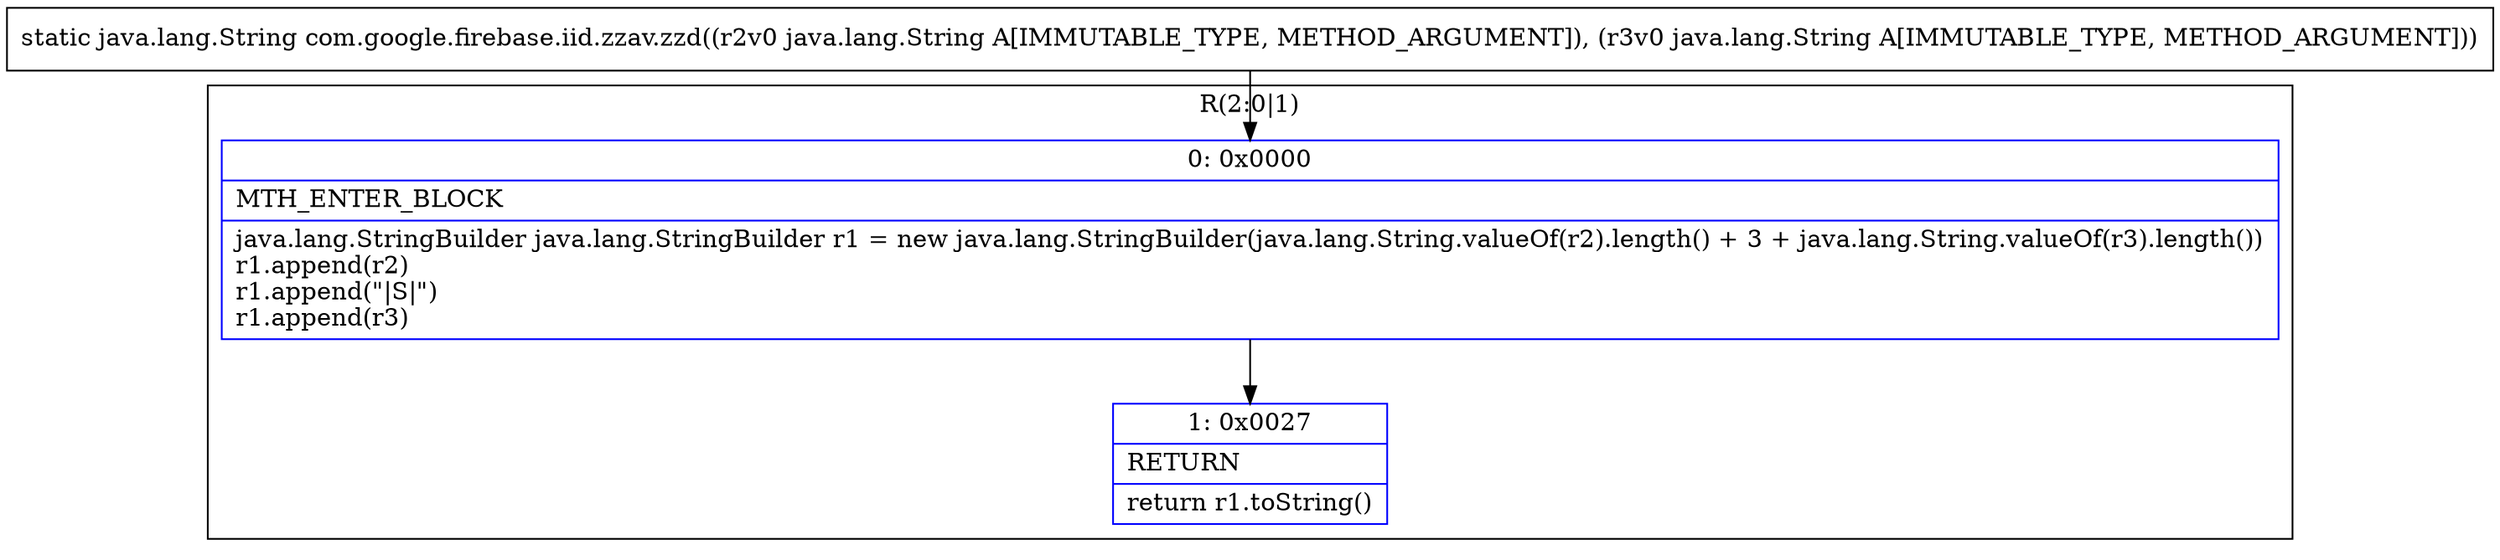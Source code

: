 digraph "CFG forcom.google.firebase.iid.zzav.zzd(Ljava\/lang\/String;Ljava\/lang\/String;)Ljava\/lang\/String;" {
subgraph cluster_Region_1371425629 {
label = "R(2:0|1)";
node [shape=record,color=blue];
Node_0 [shape=record,label="{0\:\ 0x0000|MTH_ENTER_BLOCK\l|java.lang.StringBuilder java.lang.StringBuilder r1 = new java.lang.StringBuilder(java.lang.String.valueOf(r2).length() + 3 + java.lang.String.valueOf(r3).length())\lr1.append(r2)\lr1.append(\"\|S\|\")\lr1.append(r3)\l}"];
Node_1 [shape=record,label="{1\:\ 0x0027|RETURN\l|return r1.toString()\l}"];
}
MethodNode[shape=record,label="{static java.lang.String com.google.firebase.iid.zzav.zzd((r2v0 java.lang.String A[IMMUTABLE_TYPE, METHOD_ARGUMENT]), (r3v0 java.lang.String A[IMMUTABLE_TYPE, METHOD_ARGUMENT])) }"];
MethodNode -> Node_0;
Node_0 -> Node_1;
}

